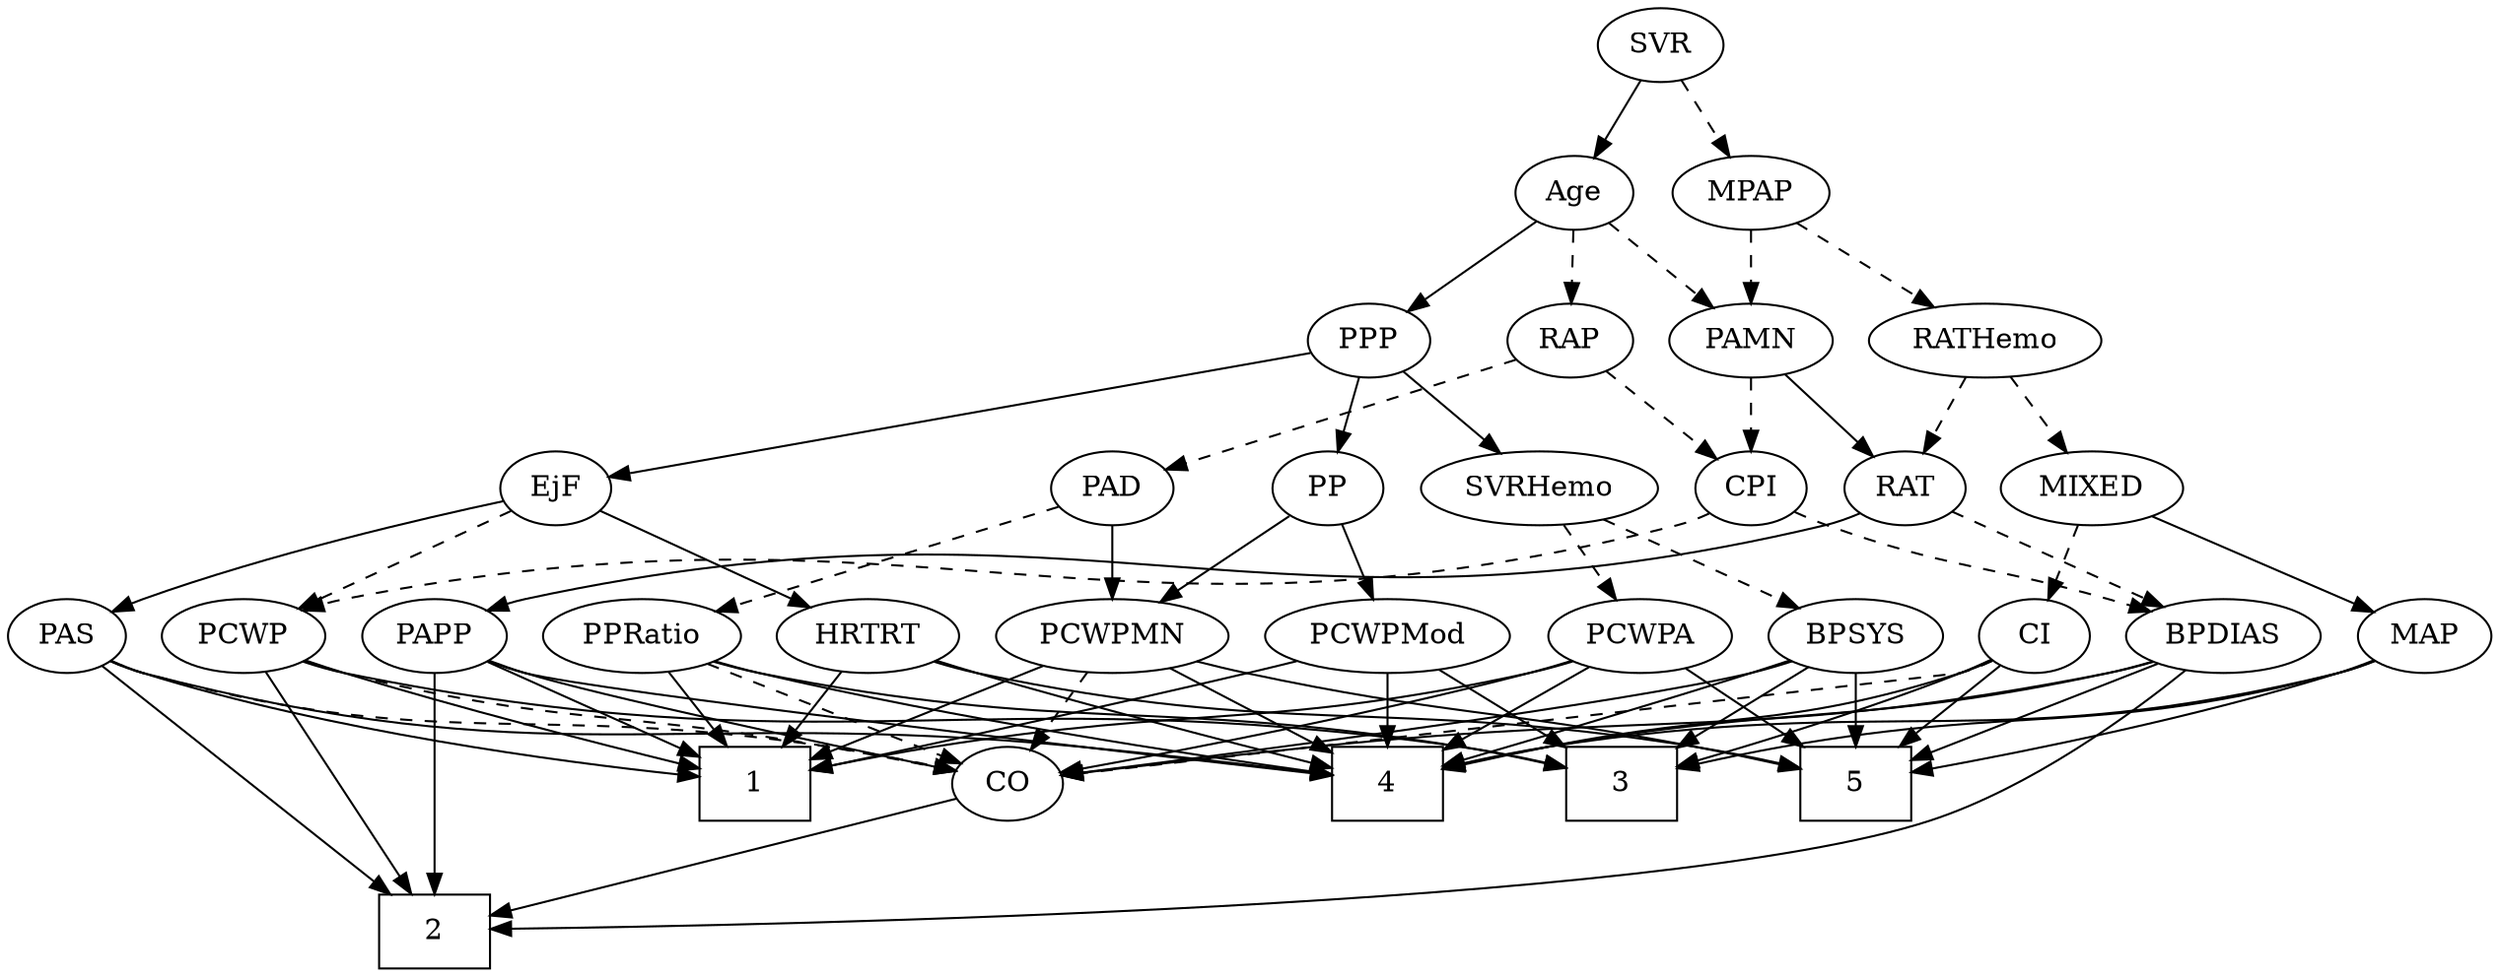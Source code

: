strict digraph {
	graph [bb="0,0,1106.5,468"];
	node [label="\N"];
	1	[height=0.5,
		pos="314,90",
		shape=box,
		width=0.75];
	2	[height=0.5,
		pos="192,18",
		shape=box,
		width=0.75];
	3	[height=0.5,
		pos="711,90",
		shape=box,
		width=0.75];
	4	[height=0.5,
		pos="606,90",
		shape=box,
		width=0.75];
	5	[height=0.5,
		pos="815,90",
		shape=box,
		width=0.75];
	Age	[height=0.5,
		pos="692,378",
		width=0.75];
	RAP	[height=0.5,
		pos="691,306",
		width=0.77632];
	Age -> RAP	[pos="e,691.24,324.1 691.75,359.7 691.64,351.98 691.51,342.71 691.39,334.11",
		style=dashed];
	PAMN	[height=0.5,
		pos="773,306",
		width=1.011];
	Age -> PAMN	[pos="e,755.63,322.01 708,363.17 719.38,353.34 734.89,339.93 747.91,328.69",
		style=dashed];
	PPP	[height=0.5,
		pos="601,306",
		width=0.75];
	Age -> PPP	[pos="e,618.04,320.11 674.88,363.83 661.16,353.27 641.69,338.3 626.18,326.37",
		style=solid];
	EjF	[height=0.5,
		pos="243,234",
		width=0.75];
	PAS	[height=0.5,
		pos="27,162",
		width=0.75];
	EjF -> PAS	[pos="e,48.084,173.62 217.85,226.91 182.68,218.1 117.04,200.57 63,180 61.159,179.3 59.282,178.54 57.399,177.75",
		style=solid];
	PCWP	[height=0.5,
		pos="107,162",
		width=0.97491];
	EjF -> PCWP	[pos="e,131.07,175.39 222.34,222.37 200.51,211.13 165.73,193.23 140.07,180.02",
		style=dashed];
	HRTRT	[height=0.5,
		pos="378,162",
		width=1.1013];
	EjF -> HRTRT	[pos="e,352.81,176.06 263.8,222.22 285.14,211.15 318.7,193.75 343.93,180.67",
		style=solid];
	PAD	[height=0.5,
		pos="486,234",
		width=0.79437];
	RAP -> PAD	[pos="e,510.61,243.4 666.68,296.7 630.33,284.28 561.68,260.84 520.26,246.7",
		style=dashed];
	CPI	[height=0.5,
		pos="773,234",
		width=0.75];
	RAP -> CPI	[pos="e,757.11,248.56 707.2,291.17 719.18,280.94 735.69,266.85 749.18,255.34",
		style=dashed];
	MIXED	[height=0.5,
		pos="931,234",
		width=1.1193];
	MAP	[height=0.5,
		pos="1076,162",
		width=0.84854];
	MIXED -> MAP	[pos="e,1052.8,174.2 957.26,220.32 981.54,208.6 1017.7,191.15 1043.7,178.59",
		style=solid];
	CI	[height=0.5,
		pos="898,162",
		width=0.75];
	MIXED -> CI	[pos="e,905.69,179.31 923.01,216.05 919.1,207.77 914.32,197.62 909.99,188.42",
		style=dashed];
	MPAP	[height=0.5,
		pos="773,378",
		width=0.97491];
	MPAP -> PAMN	[pos="e,773,324.1 773,359.7 773,351.98 773,342.71 773,334.11",
		style=dashed];
	RATHemo	[height=0.5,
		pos="877,306",
		width=1.3721];
	MPAP -> RATHemo	[pos="e,854.33,322.26 793.55,363.17 808.47,353.13 828.92,339.36 845.85,327.97",
		style=dashed];
	BPSYS	[height=0.5,
		pos="815,162",
		width=1.0471];
	BPSYS -> 3	[pos="e,736.42,108.11 793.95,146.83 779.93,137.4 761.19,124.78 745.07,113.93",
		style=solid];
	BPSYS -> 4	[pos="e,633.22,99.488 786.35,150.21 780.62,148.11 774.63,145.95 769,144 725.95,129.05 676.07,113.02 642.94,102.55",
		style=solid];
	BPSYS -> 5	[pos="e,815,108.1 815,143.7 815,135.98 815,126.71 815,118.11",
		style=solid];
	CO	[height=0.5,
		pos="420,90",
		width=0.75];
	BPSYS -> CO	[pos="e,446.46,94.309 787.07,149.65 781.17,147.54 774.94,145.53 769,144 710.27,128.86 533.71,105.44 456.65,95.605",
		style=solid];
	PCWPMN	[height=0.5,
		pos="486,162",
		width=1.3902];
	PAD -> PCWPMN	[pos="e,486,180.1 486,215.7 486,207.98 486,198.71 486,190.11",
		style=solid];
	PPRatio	[height=0.5,
		pos="281,162",
		width=1.1013];
	PAD -> PPRatio	[pos="e,311.19,173.77 461.22,224.76 430.24,214.43 375.63,196.13 329,180 326.3,179.07 323.51,178.1 320.71,177.11",
		style=dashed];
	CO -> 2	[pos="e,219.16,27.338 396.03,81.641 356.19,69.41 276.09,44.816 228.97,30.35",
		style=solid];
	PAS -> 1	[pos="e,286.7,94.632 47.6,150.27 52.552,147.97 57.89,145.72 63,144 136.89,119.13 227.09,103.49 276.74,96.088",
		style=solid];
	PAS -> 2	[pos="e,172.17,36.066 42.821,147.38 70.824,123.29 129.44,72.84 164.28,42.858",
		style=solid];
	PAS -> 4	[pos="e,578.92,94.246 47.467,149.83 52.425,147.55 57.799,145.42 63,144 232.22,97.848 281.52,125.88 456,108 494.48,104.06 538.45,99.01 \
568.79,95.442",
		style=solid];
	PAS -> CO	[pos="e,395.53,97.665 47.502,149.96 52.459,147.67 57.823,145.51 63,144 186.44,108.1 223.56,131.21 350,108 361.68,105.86 374.32,102.97 \
385.61,100.17",
		style=dashed];
	PAMN -> CPI	[pos="e,773,252.1 773,287.7 773,279.98 773,270.71 773,262.11",
		style=dashed];
	RAT	[height=0.5,
		pos="845,234",
		width=0.75827];
	PAMN -> RAT	[pos="e,830.05,249.54 788.98,289.46 798.94,279.78 811.91,267.17 822.85,256.53",
		style=solid];
	RATHemo -> MIXED	[pos="e,918.29,251.47 889.8,288.41 896.46,279.78 904.72,269.06 912.1,259.5",
		style=dashed];
	RATHemo -> RAT	[pos="e,852.67,251.79 869.25,288.05 865.56,279.97 861.06,270.12 856.94,261.11",
		style=dashed];
	BPDIAS	[height=0.5,
		pos="985,162",
		width=1.1735];
	CPI -> BPDIAS	[pos="e,952.96,173.9 794.08,222.36 798.92,220.11 804.09,217.85 809,216 863.09,195.59 878.79,197.14 934,180 937.08,179.05 940.25,178.04 \
943.44,177.01",
		style=dashed];
	CPI -> PCWP	[pos="e,132.65,174.43 752.94,221.89 747.88,219.55 742.36,217.37 737,216 484.26,151.12 405.93,235.68 151,180 148.15,179.38 145.24,178.6 \
142.34,177.72",
		style=dashed];
	RAT -> BPDIAS	[pos="e,958.75,176.12 866.26,222.37 888.34,211.33 923.24,193.88 949.51,180.75",
		style=dashed];
	PAPP	[height=0.5,
		pos="192,162",
		width=0.88464];
	RAT -> PAPP	[pos="e,215.24,174.44 824.56,221.72 819.6,219.45 814.22,217.34 809,216 560.16,152 482.05,239.1 232,180 229.65,179.44 227.25,178.76 224.87,\
177.99",
		style=solid];
	SVR	[height=0.5,
		pos="732,450",
		width=0.77632];
	SVR -> Age	[pos="e,701.23,395.15 722.72,432.76 717.83,424.19 711.71,413.49 706.23,403.9",
		style=solid];
	SVR -> MPAP	[pos="e,763.26,395.63 741.51,432.76 746.46,424.32 752.62,413.8 758.17,404.31",
		style=dashed];
	PCWPMod	[height=0.5,
		pos="606,162",
		width=1.4443];
	PCWPMod -> 1	[pos="e,341.23,97.736 567.36,149.91 559.95,147.87 552.25,145.82 545,144 473.88,126.15 455.41,124.65 384,108 373.29,105.5 361.69,102.72 \
351.06,100.13",
		style=solid];
	PCWPMod -> 3	[pos="e,685.31,108.13 628.78,145.81 642.83,136.45 661.11,124.26 676.86,113.76",
		style=solid];
	PCWPMod -> 4	[pos="e,606,108.1 606,143.7 606,135.98 606,126.71 606,118.11",
		style=solid];
	PCWPA	[height=0.5,
		pos="718,162",
		width=1.1555];
	PCWPA -> 1	[pos="e,341.11,98.331 687.26,149.68 680.64,147.55 673.64,145.51 667,144 543.38,115.82 508.69,131 384,108 373.19,106.01 361.55,103.38 350.92,\
100.78",
		style=solid];
	PCWPA -> 4	[pos="e,633.38,108.11 695.34,146.83 680.09,137.31 659.67,124.55 642.2,113.63",
		style=solid];
	PCWPA -> 5	[pos="e,791.39,108.04 738.57,146.15 751.49,136.83 768.43,124.61 783.08,114.04",
		style=solid];
	PCWPA -> CO	[pos="e,445.83,95.569 686.88,150.02 680.35,147.89 673.48,145.77 667,144 592.7,123.71 504.1,106.32 455.79,97.394",
		style=solid];
	PCWPMN -> 1	[pos="e,341.25,102.09 454.05,148 424.77,136.08 381.44,118.44 350.74,105.95",
		style=solid];
	PCWPMN -> 4	[pos="e,578.79,106.87 511.16,146.33 528.24,136.36 551.1,123.03 570.09,111.95",
		style=solid];
	PCWPMN -> 5	[pos="e,787.97,98.211 522.98,149.71 530.25,147.67 537.84,145.67 545,144 633.82,123.35 657.82,127.07 747,108 757.17,105.82 768.14,103.21 \
778.23,100.68",
		style=solid];
	PCWPMN -> CO	[pos="e,433.88,105.72 470.69,144.76 461.83,135.37 450.55,123.41 440.89,113.15",
		style=dashed];
	SVRHemo	[height=0.5,
		pos="678,234",
		width=1.3902];
	SVRHemo -> BPSYS	[pos="e,790.08,175.73 705.72,218.83 727.44,207.74 757.75,192.25 780.94,180.4",
		style=dashed];
	SVRHemo -> PCWPA	[pos="e,708.41,179.79 687.68,216.05 692.4,207.8 698.17,197.7 703.41,188.54",
		style=dashed];
	BPDIAS -> 2	[pos="e,219.23,19.381 967.94,145.42 943.89,124.53 897.71,88.171 851,72 734.79,31.771 351.4,21.755 229.54,19.559",
		style=solid];
	BPDIAS -> 4	[pos="e,633.06,98.354 953.97,149.65 947.44,147.55 940.54,145.53 934,144 820.84,117.51 789.13,129.93 675,108 664.55,105.99 653.31,103.41 \
643,100.86",
		style=solid];
	BPDIAS -> 5	[pos="e,842.16,102.18 955.78,148.97 926.99,137.11 882.93,118.97 851.78,106.15",
		style=solid];
	BPDIAS -> CO	[pos="e,446.54,94.124 954.29,149.54 947.67,147.41 940.66,145.42 934,144 775.01,110.08 731.66,125.15 570,108 531.3,103.89 487.03,98.831 \
456.67,95.304",
		style=solid];
	MAP -> 3	[pos="e,738.31,98.53 1053.1,150.05 1047.6,147.77 1041.7,145.57 1036,144 924.86,113.18 892.22,130.02 779,108 768.98,106.05 758.23,103.56 \
748.3,101.08",
		style=solid];
	MAP -> 4	[pos="e,633.01,98.6 1053.1,149.89 1047.6,147.61 1041.7,145.46 1036,144 879.8,104.01 833.9,135.36 675,108 664.51,106.19 653.26,103.68 642.95,\
101.13",
		style=solid];
	MAP -> 5	[pos="e,842.28,96.02 1052.6,150.27 1047.2,148.02 1041.4,145.8 1036,144 972.69,123.12 896.69,106.71 852.32,97.973",
		style=solid];
	PP	[height=0.5,
		pos="583,234",
		width=0.75];
	PP -> PCWPMod	[pos="e,600.32,180.28 588.57,216.05 591.16,208.18 594.3,198.62 597.2,189.79",
		style=solid];
	PP -> PCWPMN	[pos="e,507.4,178.45 565.21,220.16 551.33,210.14 531.75,196.02 515.53,184.31",
		style=solid];
	PPP -> EjF	[pos="e,268.51,239.99 575.25,299.97 512.3,287.66 350.47,256.01 278.46,241.93",
		style=solid];
	PPP -> SVRHemo	[pos="e,660.29,251.1 616.58,290.83 626.96,281.4 640.84,268.78 652.78,257.93",
		style=solid];
	PPP -> PP	[pos="e,587.32,251.79 596.64,288.05 594.61,280.14 592.14,270.54 589.86,261.69",
		style=solid];
	PPRatio -> 1	[pos="e,305.86,108.28 288.99,144.05 292.74,136.09 297.31,126.41 301.5,117.51",
		style=solid];
	PPRatio -> 3	[pos="e,683.97,98.504 309.88,149.59 316.11,147.46 322.71,145.46 329,144 465.42,112.42 504.19,132.8 642,108 652.47,106.12 663.72,103.57 \
674.03,101.03",
		style=solid];
	PPRatio -> 4	[pos="e,578.95,94.783 310.48,149.77 316.55,147.68 322.94,145.64 329,144 413.62,121.06 515.38,104.28 568.91,96.268",
		style=solid];
	PPRatio -> CO	[pos="e,398.76,101.7 306.49,148.16 329.98,136.33 364.87,118.76 389.76,106.23",
		style=dashed];
	PCWP -> 1	[pos="e,286.74,99.367 133.91,150.34 139.53,148.18 145.44,145.97 151,144 193.94,128.74 243.84,112.77 277.01,102.4",
		style=solid];
	PCWP -> 2	[pos="e,181.62,36.346 116.92,144.43 131.54,120.01 159.02,74.101 176.37,45.114",
		style=solid];
	PCWP -> 3	[pos="e,683.68,98.854 132.66,149.63 138.58,147.42 144.93,145.36 151,144 364.49,96.048 425.9,142.29 642,108 652.42,106.35 663.57,103.9 \
673.81,101.38",
		style=solid];
	PCWP -> CO	[pos="e,395.14,97.418 133.25,149.93 139.03,147.75 145.17,145.64 151,144 237.53,119.69 262.07,126.61 350,108 361.52,105.56 374.04,102.62 \
385.26,99.867",
		style=dashed];
	CI -> 3	[pos="e,738.05,99.554 876.84,150.56 872.01,148.3 866.86,145.99 862,144 823.67,128.27 778.75,112.88 747.93,102.77",
		style=solid];
	CI -> 4	[pos="e,633.13,98.025 877.42,150.2 872.47,147.91 867.12,145.67 862,144 781.55,117.72 757.67,126.13 675,108 664.61,105.72 653.38,103.05 \
643.07,100.5",
		style=solid];
	CI -> 5	[pos="e,835.18,108.02 881.6,147.17 870.57,137.87 855.74,125.36 842.88,114.52",
		style=solid];
	CI -> CO	[pos="e,446.62,94.076 877.5,149.94 872.55,147.65 867.18,145.49 862,144 852.25,141.19 560.97,107.32 456.69,95.241",
		style=dashed];
	PAPP -> 1	[pos="e,286.7,106.66 213.53,148.65 231.29,138.46 256.86,123.78 277.77,111.79",
		style=solid];
	PAPP -> 2	[pos="e,192,36.189 192,143.87 192,119.67 192,75.211 192,46.393",
		style=solid];
	PAPP -> 4	[pos="e,578.95,93.904 215.75,149.71 221.01,147.55 226.62,145.5 232,144 295.04,126.46 487.03,104.07 568.65,95.038",
		style=solid];
	PAPP -> CO	[pos="e,395.05,96.957 216.35,150.07 221.47,147.94 226.88,145.8 232,144 284.49,125.53 346.92,108.97 384.99,99.45",
		style=solid];
	HRTRT -> 1	[pos="e,329.81,108.29 363.48,145.12 355.56,136.46 345.59,125.55 336.67,115.8",
		style=solid];
	HRTRT -> 4	[pos="e,578.89,98.606 408.25,150.26 414.43,148.13 420.91,145.96 427,144 475.93,128.28 532.93,111.69 569.23,101.35",
		style=solid];
	HRTRT -> 5	[pos="e,787.72,98.702 407.23,149.67 413.67,147.52 420.5,145.47 427,144 566.58,112.35 606.15,133.41 747,108 757.04,106.19 767.8,103.74 \
777.74,101.26",
		style=solid];
}
